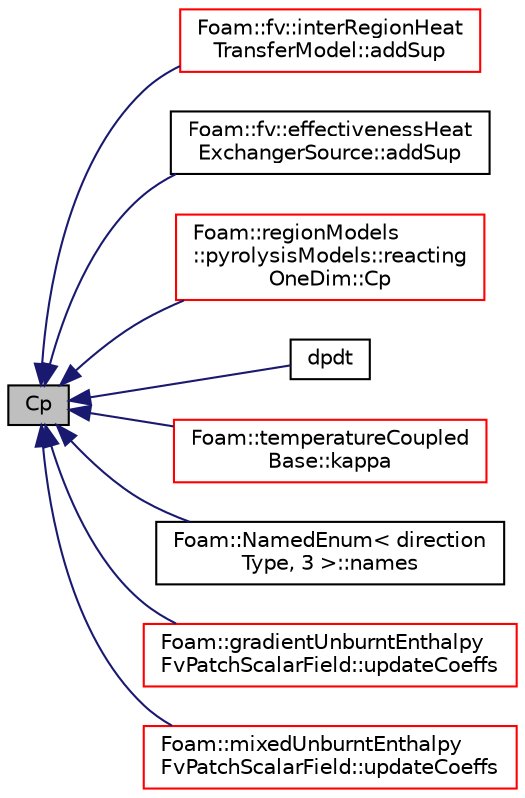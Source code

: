 digraph "Cp"
{
  bgcolor="transparent";
  edge [fontname="Helvetica",fontsize="10",labelfontname="Helvetica",labelfontsize="10"];
  node [fontname="Helvetica",fontsize="10",shape=record];
  rankdir="LR";
  Node1501 [label="Cp",height=0.2,width=0.4,color="black", fillcolor="grey75", style="filled", fontcolor="black"];
  Node1501 -> Node1502 [dir="back",color="midnightblue",fontsize="10",style="solid",fontname="Helvetica"];
  Node1502 [label="Foam::fv::interRegionHeat\lTransferModel::addSup",height=0.2,width=0.4,color="red",URL="$a24677.html#a6944ee16225e24c97df423c35d4cd199",tooltip="Source term to energy equation. "];
  Node1501 -> Node1504 [dir="back",color="midnightblue",fontsize="10",style="solid",fontname="Helvetica"];
  Node1504 [label="Foam::fv::effectivenessHeat\lExchangerSource::addSup",height=0.2,width=0.4,color="black",URL="$a24589.html#a1a2fc9c6c65fd9593d06fb8a5377afbe",tooltip="Scalar. "];
  Node1501 -> Node1505 [dir="back",color="midnightblue",fontsize="10",style="solid",fontname="Helvetica"];
  Node1505 [label="Foam::regionModels\l::pyrolysisModels::reacting\lOneDim::Cp",height=0.2,width=0.4,color="red",URL="$a30053.html#a733eb9714af55e877dae51b5ee26ec0b",tooltip="Return specific heat capacity [J/kg/K]. "];
  Node1501 -> Node1507 [dir="back",color="midnightblue",fontsize="10",style="solid",fontname="Helvetica"];
  Node1507 [label="dpdt",height=0.2,width=0.4,color="black",URL="$a30993.html#a0e4e637e8932a391cf4a45df07c3a170",tooltip="Should the dpdt term be included in the enthalpy equation. "];
  Node1501 -> Node1508 [dir="back",color="midnightblue",fontsize="10",style="solid",fontname="Helvetica"];
  Node1508 [label="Foam::temperatureCoupled\lBase::kappa",height=0.2,width=0.4,color="red",URL="$a32005.html#adbad3ddac3d957ac2b2c8d2b91a93de6",tooltip="Given patch temperature calculate corresponding K field. "];
  Node1501 -> Node1521 [dir="back",color="midnightblue",fontsize="10",style="solid",fontname="Helvetica"];
  Node1521 [label="Foam::NamedEnum\< direction\lType, 3 \>::names",height=0.2,width=0.4,color="black",URL="$a27113.html#a7350da3a0edd92cd11e6c479c9967dc8"];
  Node1501 -> Node1522 [dir="back",color="midnightblue",fontsize="10",style="solid",fontname="Helvetica"];
  Node1522 [label="Foam::gradientUnburntEnthalpy\lFvPatchScalarField::updateCoeffs",height=0.2,width=0.4,color="red",URL="$a31453.html#a7e24eafac629d3733181cd942d4c902f",tooltip="Update the coefficients associated with the patch field. "];
  Node1501 -> Node1524 [dir="back",color="midnightblue",fontsize="10",style="solid",fontname="Helvetica"];
  Node1524 [label="Foam::mixedUnburntEnthalpy\lFvPatchScalarField::updateCoeffs",height=0.2,width=0.4,color="red",URL="$a31457.html#a7e24eafac629d3733181cd942d4c902f",tooltip="Update the coefficients associated with the patch field. "];
}
